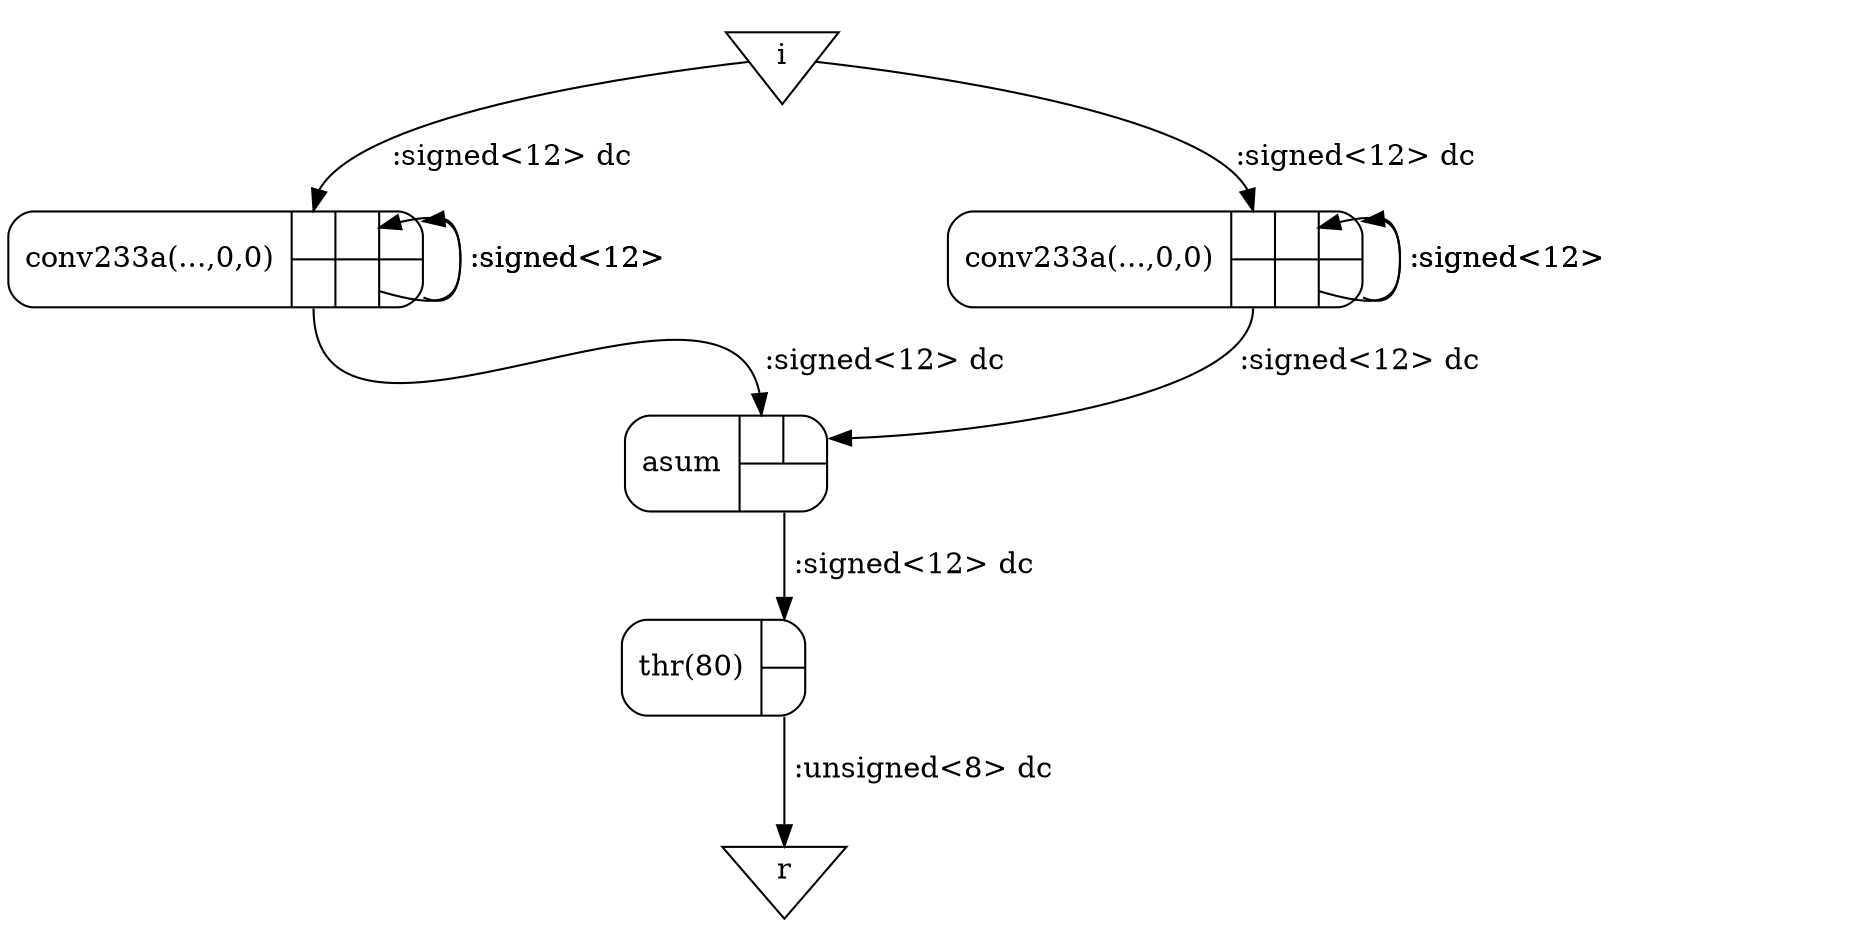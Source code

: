 digraph g {
n2 [shape=invtriangle,label="r"];
n1 [shape=invtriangle,label="i"];
n6 [shape=record,style=rounded,label="<id>conv233a(...,0,0)|{{<e0>|<e1>|<e2>}|{<s0>|<s1>|<s2>}}"];
n10 [shape=record,style=rounded,label="<id>conv233a(...,0,0)|{{<e0>|<e1>|<e2>}|{<s0>|<s1>|<s2>}}"];
n11 [shape=record,style=rounded,label="<id>asum|{{<e0>|<e1>}|{<s0>}}"];
n12 [shape=record,style=rounded,label="<id>thr(80)|{{<e0>}|{<s0>}}"];
n1:s0 -> n6:e0 [label=" :signed<12> dc"];
n6:s1 -> n6:e1 [label=" :signed<12>"];
n6:s2 -> n6:e2 [label=" :signed<12>"];
n1:s0 -> n10:e0 [label=" :signed<12> dc"];
n10:s1 -> n10:e1 [label=" :signed<12>"];
n10:s2 -> n10:e2 [label=" :signed<12>"];
n6:s0 -> n11:e0 [label=" :signed<12> dc"];
n10:s0 -> n11:e1 [label=" :signed<12> dc"];
n11:s0 -> n12:e0 [label=" :signed<12> dc"];
n12:s0 -> n2:e0 [label=" :unsigned<8> dc"];
}

